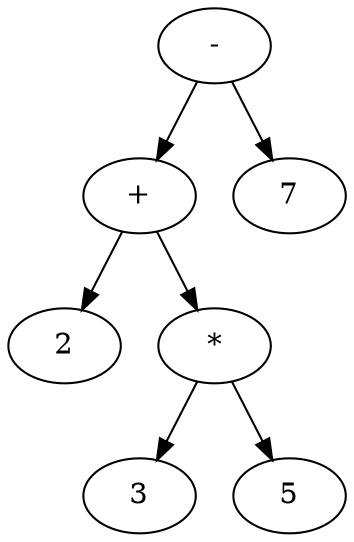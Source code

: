 digraph G {
   sym_minus [label=" - "]  
   sym_minus->sym_plus
   sym_plus  [label=" + "]  
   sym_plus->2
      sym_plus->sym_mult
   sym_mult  [label=" * "]  
   sym_mult->3
      sym_mult->5
      sym_minus->7
}
